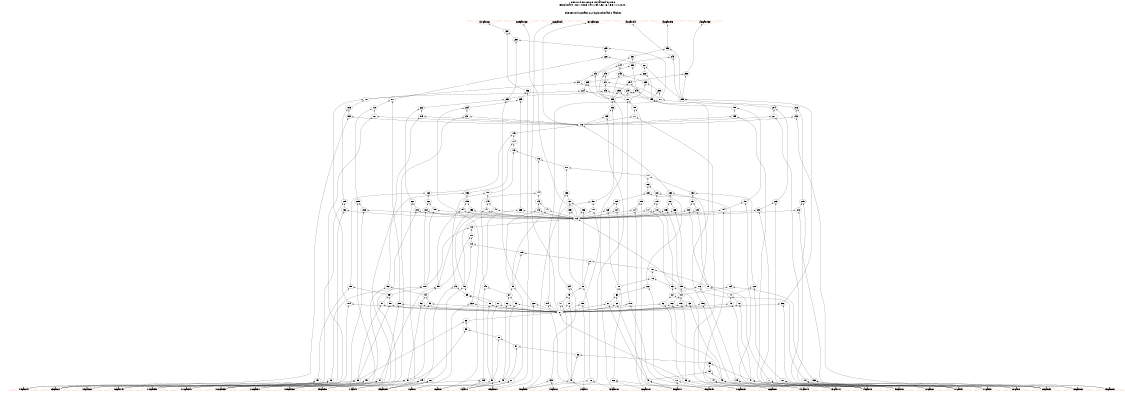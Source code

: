 # Network structure generated by ABC

digraph network {
size = "7.5,10";
center = true;
edge [dir = back];

{
  node [shape = plaintext];
  edge [style = invis];
  LevelTitle1 [label=""];
  LevelTitle2 [label=""];
  Level43 [label = ""];
  Level42 [label = ""];
  Level41 [label = ""];
  Level40 [label = ""];
  Level39 [label = ""];
  Level38 [label = ""];
  Level37 [label = ""];
  Level36 [label = ""];
  Level35 [label = ""];
  Level34 [label = ""];
  Level33 [label = ""];
  Level32 [label = ""];
  Level31 [label = ""];
  Level30 [label = ""];
  Level29 [label = ""];
  Level28 [label = ""];
  Level27 [label = ""];
  Level26 [label = ""];
  Level25 [label = ""];
  Level24 [label = ""];
  Level23 [label = ""];
  Level22 [label = ""];
  Level21 [label = ""];
  Level20 [label = ""];
  Level19 [label = ""];
  Level18 [label = ""];
  Level17 [label = ""];
  Level16 [label = ""];
  Level15 [label = ""];
  Level14 [label = ""];
  Level13 [label = ""];
  Level12 [label = ""];
  Level11 [label = ""];
  Level10 [label = ""];
  Level9 [label = ""];
  Level8 [label = ""];
  Level7 [label = ""];
  Level6 [label = ""];
  Level5 [label = ""];
  Level4 [label = ""];
  Level3 [label = ""];
  Level2 [label = ""];
  Level1 [label = ""];
  Level0 [label = ""];
  LevelTitle1 ->  LevelTitle2 ->  Level43 ->  Level42 ->  Level41 ->  Level40 ->  Level39 ->  Level38 ->  Level37 ->  Level36 ->  Level35 ->  Level34 ->  Level33 ->  Level32 ->  Level31 ->  Level30 ->  Level29 ->  Level28 ->  Level27 ->  Level26 ->  Level25 ->  Level24 ->  Level23 ->  Level22 ->  Level21 ->  Level20 ->  Level19 ->  Level18 ->  Level17 ->  Level16 ->  Level15 ->  Level14 ->  Level13 ->  Level12 ->  Level11 ->  Level10 ->  Level9 ->  Level8 ->  Level7 ->  Level6 ->  Level5 ->  Level4 ->  Level3 ->  Level2 ->  Level1 ->  Level0;
}

{
  rank = same;
  LevelTitle1;
  title1 [shape=plaintext,
          fontsize=20,
          fontname = "Times-Roman",
          label="Network structure visualized by ABC\nBenchmark \"top\". Time was Wed Sep 16 15:31:10 2020. "
         ];
}

{
  rank = same;
  LevelTitle2;
  title2 [shape=plaintext,
          fontsize=18,
          fontname = "Times-Roman",
          label="The network contains 212 logic nodes and 0 latches.\n"
         ];
}

{
  rank = same;
  Level43;
  Node37 [label = "_421gat_188_", shape = invtriangle, color = coral, fillcolor = coral];
  Node38 [label = "_329gat_133_", shape = invtriangle, color = coral, fillcolor = coral];
  Node39 [label = "_223gat_84_", shape = invtriangle, color = coral, fillcolor = coral];
  Node40 [label = "_370gat_163_", shape = invtriangle, color = coral, fillcolor = coral];
  Node41 [label = "_431gat_194_", shape = invtriangle, color = coral, fillcolor = coral];
  Node42 [label = "_432gat_195_", shape = invtriangle, color = coral, fillcolor = coral];
  Node43 [label = "_430gat_193_", shape = invtriangle, color = coral, fillcolor = coral];
}

{
  rank = same;
  Level42;
  Node237 [label = "237\n", shape = ellipse];
}

{
  rank = same;
  Level41;
  Node230 [label = "230\n", shape = ellipse];
}

{
  rank = same;
  Level40;
  Node229 [label = "229\n", shape = ellipse];
  Node252 [label = "252\n", shape = ellipse];
}

{
  rank = same;
  Level39;
  Node228 [label = "228\n", shape = ellipse];
  Node245 [label = "245\n", shape = ellipse];
  Node251 [label = "251\n", shape = ellipse];
}

{
  rank = same;
  Level38;
  Node227 [label = "227\n", shape = ellipse];
  Node244 [label = "244\n", shape = ellipse];
  Node250 [label = "250\n", shape = ellipse];
}

{
  rank = same;
  Level37;
  Node226 [label = "226\n", shape = ellipse];
  Node242 [label = "242\n", shape = ellipse];
  Node243 [label = "243\n", shape = ellipse];
  Node248 [label = "248\n", shape = ellipse];
  Node255 [label = "255\n", shape = ellipse];
}

{
  rank = same;
  Level36;
  Node225 [label = "225\n", shape = ellipse];
  Node239 [label = "239\n", shape = ellipse];
  Node241 [label = "241\n", shape = ellipse];
  Node247 [label = "247\n", shape = ellipse];
  Node254 [label = "254\n", shape = ellipse];
}

{
  rank = same;
  Level35;
  Node224 [label = "224\n", shape = ellipse];
  Node236 [label = "236\n", shape = ellipse];
  Node238 [label = "238\n", shape = ellipse];
  Node240 [label = "240\n", shape = ellipse];
  Node246 [label = "246\n", shape = ellipse];
  Node249 [label = "249\n", shape = ellipse];
  Node253 [label = "253\n", shape = ellipse];
}

{
  rank = same;
  Level34;
  Node181 [label = "181\n", shape = ellipse];
  Node187 [label = "187\n", shape = ellipse];
  Node193 [label = "193\n", shape = ellipse];
  Node199 [label = "199\n", shape = ellipse];
  Node205 [label = "205\n", shape = ellipse];
  Node211 [label = "211\n", shape = ellipse];
  Node217 [label = "217\n", shape = ellipse];
  Node223 [label = "223\n", shape = ellipse];
  Node235 [label = "235\n", shape = ellipse];
}

{
  rank = same;
  Level33;
  Node180 [label = "180\n", shape = ellipse];
  Node186 [label = "186\n", shape = ellipse];
  Node192 [label = "192\n", shape = ellipse];
  Node198 [label = "198\n", shape = ellipse];
  Node204 [label = "204\n", shape = ellipse];
  Node210 [label = "210\n", shape = ellipse];
  Node216 [label = "216\n", shape = ellipse];
  Node222 [label = "222\n", shape = ellipse];
  Node234 [label = "234\n", shape = ellipse];
}

{
  rank = same;
  Level32;
  Node177 [label = "177\n", shape = ellipse];
  Node183 [label = "183\n", shape = ellipse];
  Node189 [label = "189\n", shape = ellipse];
  Node195 [label = "195\n", shape = ellipse];
  Node201 [label = "201\n", shape = ellipse];
  Node207 [label = "207\n", shape = ellipse];
  Node213 [label = "213\n", shape = ellipse];
  Node219 [label = "219\n", shape = ellipse];
  Node231 [label = "231\n", shape = ellipse];
}

{
  rank = same;
  Level31;
  Node176 [label = "176\n", shape = ellipse];
}

{
  rank = same;
  Level30;
  Node175 [label = "175\n", shape = ellipse];
}

{
  rank = same;
  Level29;
  Node174 [label = "174\n", shape = ellipse];
}

{
  rank = same;
  Level28;
  Node173 [label = "173\n", shape = ellipse];
}

{
  rank = same;
  Level27;
  Node172 [label = "172\n", shape = ellipse];
}

{
  rank = same;
  Level26;
  Node171 [label = "171\n", shape = ellipse];
}

{
  rank = same;
  Level25;
  Node170 [label = "170\n", shape = ellipse];
}

{
  rank = same;
  Level24;
  Node169 [label = "169\n", shape = ellipse];
}

{
  rank = same;
  Level23;
  Node120 [label = "120\n", shape = ellipse];
  Node126 [label = "126\n", shape = ellipse];
  Node132 [label = "132\n", shape = ellipse];
  Node138 [label = "138\n", shape = ellipse];
  Node144 [label = "144\n", shape = ellipse];
  Node150 [label = "150\n", shape = ellipse];
  Node156 [label = "156\n", shape = ellipse];
  Node162 [label = "162\n", shape = ellipse];
  Node168 [label = "168\n", shape = ellipse];
}

{
  rank = same;
  Level22;
  Node119 [label = "119\n", shape = ellipse];
  Node125 [label = "125\n", shape = ellipse];
  Node131 [label = "131\n", shape = ellipse];
  Node137 [label = "137\n", shape = ellipse];
  Node143 [label = "143\n", shape = ellipse];
  Node149 [label = "149\n", shape = ellipse];
  Node155 [label = "155\n", shape = ellipse];
  Node161 [label = "161\n", shape = ellipse];
  Node167 [label = "167\n", shape = ellipse];
  Node179 [label = "179\n", shape = ellipse];
  Node185 [label = "185\n", shape = ellipse];
  Node191 [label = "191\n", shape = ellipse];
  Node197 [label = "197\n", shape = ellipse];
  Node203 [label = "203\n", shape = ellipse];
  Node209 [label = "209\n", shape = ellipse];
  Node215 [label = "215\n", shape = ellipse];
  Node221 [label = "221\n", shape = ellipse];
}

{
  rank = same;
  Level21;
  Node114 [label = "114\n", shape = ellipse];
  Node117 [label = "117\n", shape = ellipse];
  Node118 [label = "118\n", shape = ellipse];
  Node123 [label = "123\n", shape = ellipse];
  Node124 [label = "124\n", shape = ellipse];
  Node129 [label = "129\n", shape = ellipse];
  Node130 [label = "130\n", shape = ellipse];
  Node135 [label = "135\n", shape = ellipse];
  Node136 [label = "136\n", shape = ellipse];
  Node141 [label = "141\n", shape = ellipse];
  Node142 [label = "142\n", shape = ellipse];
  Node147 [label = "147\n", shape = ellipse];
  Node148 [label = "148\n", shape = ellipse];
  Node153 [label = "153\n", shape = ellipse];
  Node154 [label = "154\n", shape = ellipse];
  Node159 [label = "159\n", shape = ellipse];
  Node160 [label = "160\n", shape = ellipse];
  Node165 [label = "165\n", shape = ellipse];
  Node166 [label = "166\n", shape = ellipse];
  Node182 [label = "182\n", shape = ellipse];
  Node188 [label = "188\n", shape = ellipse];
  Node194 [label = "194\n", shape = ellipse];
  Node200 [label = "200\n", shape = ellipse];
  Node206 [label = "206\n", shape = ellipse];
  Node212 [label = "212\n", shape = ellipse];
  Node218 [label = "218\n", shape = ellipse];
  Node233 [label = "233\n", shape = ellipse];
}

{
  rank = same;
  Level20;
  Node113 [label = "113\n", shape = ellipse];
}

{
  rank = same;
  Level19;
  Node112 [label = "112\n", shape = ellipse];
}

{
  rank = same;
  Level18;
  Node111 [label = "111\n", shape = ellipse];
}

{
  rank = same;
  Level17;
  Node110 [label = "110\n", shape = ellipse];
}

{
  rank = same;
  Level16;
  Node109 [label = "109\n", shape = ellipse];
}

{
  rank = same;
  Level15;
  Node108 [label = "108\n", shape = ellipse];
}

{
  rank = same;
  Level14;
  Node107 [label = "107\n", shape = ellipse];
}

{
  rank = same;
  Level13;
  Node106 [label = "106\n", shape = ellipse];
}

{
  rank = same;
  Level12;
  Node65 [label = "65\n", shape = ellipse];
  Node70 [label = "70\n", shape = ellipse];
  Node75 [label = "75\n", shape = ellipse];
  Node80 [label = "80\n", shape = ellipse];
  Node85 [label = "85\n", shape = ellipse];
  Node90 [label = "90\n", shape = ellipse];
  Node95 [label = "95\n", shape = ellipse];
  Node100 [label = "100\n", shape = ellipse];
  Node105 [label = "105\n", shape = ellipse];
  Node116 [label = "116\n", shape = ellipse];
  Node122 [label = "122\n", shape = ellipse];
  Node128 [label = "128\n", shape = ellipse];
  Node134 [label = "134\n", shape = ellipse];
  Node140 [label = "140\n", shape = ellipse];
  Node146 [label = "146\n", shape = ellipse];
  Node152 [label = "152\n", shape = ellipse];
  Node158 [label = "158\n", shape = ellipse];
  Node164 [label = "164\n", shape = ellipse];
}

{
  rank = same;
  Level11;
  Node64 [label = "64\n", shape = ellipse];
  Node69 [label = "69\n", shape = ellipse];
  Node74 [label = "74\n", shape = ellipse];
  Node79 [label = "79\n", shape = ellipse];
  Node84 [label = "84\n", shape = ellipse];
  Node89 [label = "89\n", shape = ellipse];
  Node94 [label = "94\n", shape = ellipse];
  Node99 [label = "99\n", shape = ellipse];
  Node104 [label = "104\n", shape = ellipse];
}

{
  rank = same;
  Level10;
  Node62 [label = "62\n", shape = ellipse];
  Node63 [label = "63\n", shape = ellipse];
  Node67 [label = "67\n", shape = ellipse];
  Node68 [label = "68\n", shape = ellipse];
  Node72 [label = "72\n", shape = ellipse];
  Node73 [label = "73\n", shape = ellipse];
  Node77 [label = "77\n", shape = ellipse];
  Node78 [label = "78\n", shape = ellipse];
  Node82 [label = "82\n", shape = ellipse];
  Node83 [label = "83\n", shape = ellipse];
  Node87 [label = "87\n", shape = ellipse];
  Node88 [label = "88\n", shape = ellipse];
  Node92 [label = "92\n", shape = ellipse];
  Node93 [label = "93\n", shape = ellipse];
  Node97 [label = "97\n", shape = ellipse];
  Node98 [label = "98\n", shape = ellipse];
  Node102 [label = "102\n", shape = ellipse];
  Node103 [label = "103\n", shape = ellipse];
  Node178 [label = "178\n", shape = ellipse];
  Node184 [label = "184\n", shape = ellipse];
  Node190 [label = "190\n", shape = ellipse];
  Node196 [label = "196\n", shape = ellipse];
  Node202 [label = "202\n", shape = ellipse];
  Node208 [label = "208\n", shape = ellipse];
  Node214 [label = "214\n", shape = ellipse];
  Node220 [label = "220\n", shape = ellipse];
  Node232 [label = "232\n", shape = ellipse];
}

{
  rank = same;
  Level9;
  Node61 [label = "61\n", shape = ellipse];
}

{
  rank = same;
  Level8;
  Node60 [label = "60\n", shape = ellipse];
}

{
  rank = same;
  Level7;
  Node59 [label = "59\n", shape = ellipse];
}

{
  rank = same;
  Level6;
  Node58 [label = "58\n", shape = ellipse];
}

{
  rank = same;
  Level5;
  Node57 [label = "57\n", shape = ellipse];
}

{
  rank = same;
  Level4;
  Node56 [label = "56\n", shape = ellipse];
}

{
  rank = same;
  Level3;
  Node55 [label = "55\n", shape = ellipse];
}

{
  rank = same;
  Level2;
  Node54 [label = "54\n", shape = ellipse];
}

{
  rank = same;
  Level1;
  Node44 [label = "44\n", shape = ellipse];
  Node45 [label = "45\n", shape = ellipse];
  Node46 [label = "46\n", shape = ellipse];
  Node47 [label = "47\n", shape = ellipse];
  Node48 [label = "48\n", shape = ellipse];
  Node49 [label = "49\n", shape = ellipse];
  Node50 [label = "50\n", shape = ellipse];
  Node51 [label = "51\n", shape = ellipse];
  Node52 [label = "52\n", shape = ellipse];
  Node53 [label = "53\n", shape = ellipse];
  Node66 [label = "66\n", shape = ellipse];
  Node71 [label = "71\n", shape = ellipse];
  Node76 [label = "76\n", shape = ellipse];
  Node81 [label = "81\n", shape = ellipse];
  Node86 [label = "86\n", shape = ellipse];
  Node91 [label = "91\n", shape = ellipse];
  Node96 [label = "96\n", shape = ellipse];
  Node101 [label = "101\n", shape = ellipse];
  Node115 [label = "115\n", shape = ellipse];
  Node121 [label = "121\n", shape = ellipse];
  Node127 [label = "127\n", shape = ellipse];
  Node133 [label = "133\n", shape = ellipse];
  Node139 [label = "139\n", shape = ellipse];
  Node145 [label = "145\n", shape = ellipse];
  Node151 [label = "151\n", shape = ellipse];
  Node157 [label = "157\n", shape = ellipse];
  Node163 [label = "163\n", shape = ellipse];
}

{
  rank = same;
  Level0;
  Node1 [label = "_1gat_0_", shape = triangle, color = coral, fillcolor = coral];
  Node2 [label = "_11gat_3_", shape = triangle, color = coral, fillcolor = coral];
  Node3 [label = "_17gat_5_", shape = triangle, color = coral, fillcolor = coral];
  Node4 [label = "_95gat_29_", shape = triangle, color = coral, fillcolor = coral];
  Node5 [label = "_112gat_34_", shape = triangle, color = coral, fillcolor = coral];
  Node6 [label = "_4gat_1_", shape = triangle, color = coral, fillcolor = coral];
  Node7 [label = "_30gat_9_", shape = triangle, color = coral, fillcolor = coral];
  Node8 [label = "_27gat_8_", shape = triangle, color = coral, fillcolor = coral];
  Node9 [label = "_8gat_2_", shape = triangle, color = coral, fillcolor = coral];
  Node10 [label = "_40gat_12_", shape = triangle, color = coral, fillcolor = coral];
  Node11 [label = "_47gat_14_", shape = triangle, color = coral, fillcolor = coral];
  Node12 [label = "_69gat_21_", shape = triangle, color = coral, fillcolor = coral];
  Node13 [label = "_73gat_22_", shape = triangle, color = coral, fillcolor = coral];
  Node14 [label = "_89gat_27_", shape = triangle, color = coral, fillcolor = coral];
  Node15 [label = "_53gat_16_", shape = triangle, color = coral, fillcolor = coral];
  Node16 [label = "_115gat_35_", shape = triangle, color = coral, fillcolor = coral];
  Node17 [label = "_37gat_11_", shape = triangle, color = coral, fillcolor = coral];
  Node18 [label = "_63gat_19_", shape = triangle, color = coral, fillcolor = coral];
  Node19 [label = "_99gat_30_", shape = triangle, color = coral, fillcolor = coral];
  Node20 [label = "_79gat_24_", shape = triangle, color = coral, fillcolor = coral];
  Node21 [label = "_14gat_4_", shape = triangle, color = coral, fillcolor = coral];
  Node22 [label = "_102gat_31_", shape = triangle, color = coral, fillcolor = coral];
  Node23 [label = "_24gat_7_", shape = triangle, color = coral, fillcolor = coral];
  Node24 [label = "_82gat_25_", shape = triangle, color = coral, fillcolor = coral];
  Node25 [label = "_66gat_20_", shape = triangle, color = coral, fillcolor = coral];
  Node26 [label = "_43gat_13_", shape = triangle, color = coral, fillcolor = coral];
  Node27 [label = "_92gat_28_", shape = triangle, color = coral, fillcolor = coral];
  Node28 [label = "_76gat_23_", shape = triangle, color = coral, fillcolor = coral];
  Node29 [label = "_86gat_26_", shape = triangle, color = coral, fillcolor = coral];
  Node30 [label = "_50gat_15_", shape = triangle, color = coral, fillcolor = coral];
  Node31 [label = "_108gat_33_", shape = triangle, color = coral, fillcolor = coral];
  Node32 [label = "_21gat_6_", shape = triangle, color = coral, fillcolor = coral];
  Node33 [label = "_60gat_18_", shape = triangle, color = coral, fillcolor = coral];
  Node34 [label = "_56gat_17_", shape = triangle, color = coral, fillcolor = coral];
  Node35 [label = "_105gat_32_", shape = triangle, color = coral, fillcolor = coral];
  Node36 [label = "_34gat_10_", shape = triangle, color = coral, fillcolor = coral];
}

title1 -> title2 [style = invis];
title2 -> Node37 [style = invis];
title2 -> Node38 [style = invis];
title2 -> Node39 [style = invis];
title2 -> Node40 [style = invis];
title2 -> Node41 [style = invis];
title2 -> Node42 [style = invis];
title2 -> Node43 [style = invis];
Node37 -> Node38 [style = invis];
Node38 -> Node39 [style = invis];
Node39 -> Node40 [style = invis];
Node40 -> Node41 [style = invis];
Node41 -> Node42 [style = invis];
Node42 -> Node43 [style = invis];
Node37 -> Node237 [style = solid];
Node38 -> Node113 [style = solid];
Node39 -> Node61 [style = solid];
Node40 -> Node176 [style = solid];
Node41 -> Node245 [style = solid];
Node42 -> Node252 [style = solid];
Node43 -> Node255 [style = solid];
Node44 -> Node11 [style = solid];
Node44 -> Node26 [style = solid];
Node45 -> Node17 [style = solid];
Node45 -> Node26 [style = solid];
Node46 -> Node30 [style = solid];
Node46 -> Node34 [style = solid];
Node47 -> Node2 [style = solid];
Node47 -> Node3 [style = solid];
Node48 -> Node7 [style = solid];
Node48 -> Node23 [style = solid];
Node49 -> Node1 [style = solid];
Node49 -> Node6 [style = solid];
Node50 -> Node4 [style = solid];
Node50 -> Node14 [style = solid];
Node51 -> Node22 [style = solid];
Node51 -> Node31 [style = solid];
Node52 -> Node12 [style = solid];
Node52 -> Node18 [style = solid];
Node53 -> Node24 [style = solid];
Node53 -> Node28 [style = solid];
Node54 -> Node45 [style = solid];
Node54 -> Node46 [style = solid];
Node55 -> Node47 [style = solid];
Node55 -> Node54 [style = solid];
Node56 -> Node48 [style = solid];
Node56 -> Node55 [style = solid];
Node57 -> Node49 [style = solid];
Node57 -> Node56 [style = solid];
Node58 -> Node50 [style = solid];
Node58 -> Node57 [style = solid];
Node59 -> Node51 [style = solid];
Node59 -> Node58 [style = solid];
Node60 -> Node52 [style = solid];
Node60 -> Node59 [style = solid];
Node61 -> Node53 [style = solid];
Node61 -> Node60 [style = solid];
Node62 -> Node45 [style = solid];
Node62 -> Node61 [style = solid];
Node63 -> Node45 [style = solid];
Node63 -> Node61 [style = solid];
Node64 -> Node62 [style = solid];
Node64 -> Node63 [style = solid];
Node65 -> Node44 [style = solid];
Node65 -> Node64 [style = solid];
Node66 -> Node33 [style = solid];
Node66 -> Node34 [style = solid];
Node67 -> Node46 [style = solid];
Node67 -> Node61 [style = solid];
Node68 -> Node46 [style = solid];
Node68 -> Node61 [style = solid];
Node69 -> Node67 [style = solid];
Node69 -> Node68 [style = solid];
Node70 -> Node66 [style = solid];
Node70 -> Node69 [style = solid];
Node71 -> Node3 [style = solid];
Node71 -> Node32 [style = solid];
Node72 -> Node47 [style = solid];
Node72 -> Node61 [style = solid];
Node73 -> Node47 [style = solid];
Node73 -> Node61 [style = solid];
Node74 -> Node72 [style = solid];
Node74 -> Node73 [style = solid];
Node75 -> Node71 [style = solid];
Node75 -> Node74 [style = solid];
Node76 -> Node7 [style = solid];
Node76 -> Node36 [style = solid];
Node77 -> Node48 [style = solid];
Node77 -> Node61 [style = solid];
Node78 -> Node48 [style = solid];
Node78 -> Node61 [style = solid];
Node79 -> Node77 [style = solid];
Node79 -> Node78 [style = solid];
Node80 -> Node76 [style = solid];
Node80 -> Node79 [style = solid];
Node81 -> Node6 [style = solid];
Node81 -> Node9 [style = solid];
Node82 -> Node49 [style = solid];
Node82 -> Node61 [style = solid];
Node83 -> Node49 [style = solid];
Node83 -> Node61 [style = solid];
Node84 -> Node82 [style = solid];
Node84 -> Node83 [style = solid];
Node85 -> Node81 [style = solid];
Node85 -> Node84 [style = solid];
Node86 -> Node4 [style = solid];
Node86 -> Node19 [style = solid];
Node87 -> Node50 [style = solid];
Node87 -> Node61 [style = solid];
Node88 -> Node50 [style = solid];
Node88 -> Node61 [style = solid];
Node89 -> Node87 [style = solid];
Node89 -> Node88 [style = solid];
Node90 -> Node86 [style = solid];
Node90 -> Node89 [style = solid];
Node91 -> Node5 [style = solid];
Node91 -> Node31 [style = solid];
Node92 -> Node51 [style = solid];
Node92 -> Node61 [style = solid];
Node93 -> Node51 [style = solid];
Node93 -> Node61 [style = solid];
Node94 -> Node92 [style = solid];
Node94 -> Node93 [style = solid];
Node95 -> Node91 [style = solid];
Node95 -> Node94 [style = solid];
Node96 -> Node12 [style = solid];
Node96 -> Node13 [style = solid];
Node97 -> Node52 [style = solid];
Node97 -> Node61 [style = solid];
Node98 -> Node52 [style = solid];
Node98 -> Node61 [style = solid];
Node99 -> Node97 [style = solid];
Node99 -> Node98 [style = solid];
Node100 -> Node96 [style = solid];
Node100 -> Node99 [style = solid];
Node101 -> Node24 [style = solid];
Node101 -> Node29 [style = solid];
Node102 -> Node53 [style = solid];
Node102 -> Node61 [style = solid];
Node103 -> Node53 [style = solid];
Node103 -> Node61 [style = solid];
Node104 -> Node102 [style = solid];
Node104 -> Node103 [style = solid];
Node105 -> Node101 [style = solid];
Node105 -> Node104 [style = solid];
Node106 -> Node65 [style = solid];
Node106 -> Node70 [style = solid];
Node107 -> Node75 [style = solid];
Node107 -> Node106 [style = solid];
Node108 -> Node80 [style = solid];
Node108 -> Node107 [style = solid];
Node109 -> Node85 [style = solid];
Node109 -> Node108 [style = solid];
Node110 -> Node90 [style = solid];
Node110 -> Node109 [style = solid];
Node111 -> Node95 [style = solid];
Node111 -> Node110 [style = solid];
Node112 -> Node100 [style = solid];
Node112 -> Node111 [style = solid];
Node113 -> Node105 [style = solid];
Node113 -> Node112 [style = solid];
Node114 -> Node33 [style = solid];
Node114 -> Node113 [style = solid];
Node115 -> Node15 [style = solid];
Node115 -> Node26 [style = solid];
Node116 -> Node64 [style = solid];
Node116 -> Node115 [style = solid];
Node117 -> Node65 [style = solid];
Node117 -> Node113 [style = solid];
Node118 -> Node65 [style = solid];
Node118 -> Node113 [style = solid];
Node119 -> Node117 [style = solid];
Node119 -> Node118 [style = solid];
Node120 -> Node116 [style = solid];
Node120 -> Node119 [style = solid];
Node121 -> Node25 [style = solid];
Node121 -> Node34 [style = solid];
Node122 -> Node69 [style = solid];
Node122 -> Node121 [style = solid];
Node123 -> Node70 [style = solid];
Node123 -> Node113 [style = solid];
Node124 -> Node70 [style = solid];
Node124 -> Node113 [style = solid];
Node125 -> Node123 [style = solid];
Node125 -> Node124 [style = solid];
Node126 -> Node122 [style = solid];
Node126 -> Node125 [style = solid];
Node127 -> Node3 [style = solid];
Node127 -> Node8 [style = solid];
Node128 -> Node74 [style = solid];
Node128 -> Node127 [style = solid];
Node129 -> Node75 [style = solid];
Node129 -> Node113 [style = solid];
Node130 -> Node75 [style = solid];
Node130 -> Node113 [style = solid];
Node131 -> Node129 [style = solid];
Node131 -> Node130 [style = solid];
Node132 -> Node128 [style = solid];
Node132 -> Node131 [style = solid];
Node133 -> Node7 [style = solid];
Node133 -> Node10 [style = solid];
Node134 -> Node79 [style = solid];
Node134 -> Node133 [style = solid];
Node135 -> Node80 [style = solid];
Node135 -> Node113 [style = solid];
Node136 -> Node80 [style = solid];
Node136 -> Node113 [style = solid];
Node137 -> Node135 [style = solid];
Node137 -> Node136 [style = solid];
Node138 -> Node134 [style = solid];
Node138 -> Node137 [style = solid];
Node139 -> Node6 [style = solid];
Node139 -> Node21 [style = solid];
Node140 -> Node84 [style = solid];
Node140 -> Node139 [style = solid];
Node141 -> Node85 [style = solid];
Node141 -> Node113 [style = solid];
Node142 -> Node85 [style = solid];
Node142 -> Node113 [style = solid];
Node143 -> Node141 [style = solid];
Node143 -> Node142 [style = solid];
Node144 -> Node140 [style = solid];
Node144 -> Node143 [style = solid];
Node145 -> Node4 [style = solid];
Node145 -> Node35 [style = solid];
Node146 -> Node89 [style = solid];
Node146 -> Node145 [style = solid];
Node147 -> Node90 [style = solid];
Node147 -> Node113 [style = solid];
Node148 -> Node90 [style = solid];
Node148 -> Node113 [style = solid];
Node149 -> Node147 [style = solid];
Node149 -> Node148 [style = solid];
Node150 -> Node146 [style = solid];
Node150 -> Node149 [style = solid];
Node151 -> Node16 [style = solid];
Node151 -> Node31 [style = solid];
Node152 -> Node94 [style = solid];
Node152 -> Node151 [style = solid];
Node153 -> Node95 [style = solid];
Node153 -> Node113 [style = solid];
Node154 -> Node95 [style = solid];
Node154 -> Node113 [style = solid];
Node155 -> Node153 [style = solid];
Node155 -> Node154 [style = solid];
Node156 -> Node152 [style = solid];
Node156 -> Node155 [style = solid];
Node157 -> Node12 [style = solid];
Node157 -> Node20 [style = solid];
Node158 -> Node99 [style = solid];
Node158 -> Node157 [style = solid];
Node159 -> Node100 [style = solid];
Node159 -> Node113 [style = solid];
Node160 -> Node100 [style = solid];
Node160 -> Node113 [style = solid];
Node161 -> Node159 [style = solid];
Node161 -> Node160 [style = solid];
Node162 -> Node158 [style = solid];
Node162 -> Node161 [style = solid];
Node163 -> Node24 [style = solid];
Node163 -> Node27 [style = solid];
Node164 -> Node104 [style = solid];
Node164 -> Node163 [style = solid];
Node165 -> Node105 [style = solid];
Node165 -> Node113 [style = solid];
Node166 -> Node105 [style = solid];
Node166 -> Node113 [style = solid];
Node167 -> Node165 [style = solid];
Node167 -> Node166 [style = solid];
Node168 -> Node164 [style = solid];
Node168 -> Node167 [style = solid];
Node169 -> Node120 [style = solid];
Node169 -> Node126 [style = solid];
Node170 -> Node132 [style = solid];
Node170 -> Node169 [style = solid];
Node171 -> Node138 [style = solid];
Node171 -> Node170 [style = solid];
Node172 -> Node144 [style = solid];
Node172 -> Node171 [style = solid];
Node173 -> Node150 [style = solid];
Node173 -> Node172 [style = solid];
Node174 -> Node156 [style = solid];
Node174 -> Node173 [style = solid];
Node175 -> Node162 [style = solid];
Node175 -> Node174 [style = solid];
Node176 -> Node168 [style = solid];
Node176 -> Node175 [style = solid];
Node177 -> Node25 [style = solid];
Node177 -> Node176 [style = solid];
Node178 -> Node30 [style = solid];
Node178 -> Node61 [style = solid];
Node179 -> Node34 [style = solid];
Node179 -> Node114 [style = solid];
Node180 -> Node177 [style = solid];
Node180 -> Node179 [style = solid];
Node181 -> Node178 [style = solid];
Node181 -> Node180 [style = solid];
Node182 -> Node13 [style = solid];
Node182 -> Node113 [style = solid];
Node183 -> Node20 [style = solid];
Node183 -> Node176 [style = solid];
Node184 -> Node18 [style = solid];
Node184 -> Node61 [style = solid];
Node185 -> Node12 [style = solid];
Node185 -> Node182 [style = solid];
Node186 -> Node183 [style = solid];
Node186 -> Node185 [style = solid];
Node187 -> Node184 [style = solid];
Node187 -> Node186 [style = solid];
Node188 -> Node36 [style = solid];
Node188 -> Node113 [style = solid];
Node189 -> Node10 [style = solid];
Node189 -> Node176 [style = solid];
Node190 -> Node23 [style = solid];
Node190 -> Node61 [style = solid];
Node191 -> Node7 [style = solid];
Node191 -> Node188 [style = solid];
Node192 -> Node189 [style = solid];
Node192 -> Node191 [style = solid];
Node193 -> Node190 [style = solid];
Node193 -> Node192 [style = solid];
Node194 -> Node11 [style = solid];
Node194 -> Node113 [style = solid];
Node195 -> Node15 [style = solid];
Node195 -> Node176 [style = solid];
Node196 -> Node17 [style = solid];
Node196 -> Node61 [style = solid];
Node197 -> Node26 [style = solid];
Node197 -> Node194 [style = solid];
Node198 -> Node195 [style = solid];
Node198 -> Node197 [style = solid];
Node199 -> Node196 [style = solid];
Node199 -> Node198 [style = solid];
Node200 -> Node32 [style = solid];
Node200 -> Node113 [style = solid];
Node201 -> Node8 [style = solid];
Node201 -> Node176 [style = solid];
Node202 -> Node2 [style = solid];
Node202 -> Node61 [style = solid];
Node203 -> Node3 [style = solid];
Node203 -> Node200 [style = solid];
Node204 -> Node201 [style = solid];
Node204 -> Node203 [style = solid];
Node205 -> Node202 [style = solid];
Node205 -> Node204 [style = solid];
Node206 -> Node5 [style = solid];
Node206 -> Node113 [style = solid];
Node207 -> Node16 [style = solid];
Node207 -> Node176 [style = solid];
Node208 -> Node22 [style = solid];
Node208 -> Node61 [style = solid];
Node209 -> Node31 [style = solid];
Node209 -> Node206 [style = solid];
Node210 -> Node207 [style = solid];
Node210 -> Node209 [style = solid];
Node211 -> Node208 [style = solid];
Node211 -> Node210 [style = solid];
Node212 -> Node29 [style = solid];
Node212 -> Node113 [style = solid];
Node213 -> Node27 [style = solid];
Node213 -> Node176 [style = solid];
Node214 -> Node28 [style = solid];
Node214 -> Node61 [style = solid];
Node215 -> Node24 [style = solid];
Node215 -> Node212 [style = solid];
Node216 -> Node213 [style = solid];
Node216 -> Node215 [style = solid];
Node217 -> Node214 [style = solid];
Node217 -> Node216 [style = solid];
Node218 -> Node19 [style = solid];
Node218 -> Node113 [style = solid];
Node219 -> Node35 [style = solid];
Node219 -> Node176 [style = solid];
Node220 -> Node14 [style = solid];
Node220 -> Node61 [style = solid];
Node221 -> Node4 [style = solid];
Node221 -> Node218 [style = solid];
Node222 -> Node219 [style = solid];
Node222 -> Node221 [style = solid];
Node223 -> Node220 [style = solid];
Node223 -> Node222 [style = solid];
Node224 -> Node181 [style = solid];
Node224 -> Node187 [style = solid];
Node225 -> Node193 [style = solid];
Node225 -> Node224 [style = solid];
Node226 -> Node199 [style = solid];
Node226 -> Node225 [style = solid];
Node227 -> Node205 [style = solid];
Node227 -> Node226 [style = solid];
Node228 -> Node211 [style = solid];
Node228 -> Node227 [style = solid];
Node229 -> Node217 [style = solid];
Node229 -> Node228 [style = solid];
Node230 -> Node223 [style = solid];
Node230 -> Node229 [style = solid];
Node231 -> Node21 [style = solid];
Node231 -> Node176 [style = solid];
Node232 -> Node1 [style = solid];
Node232 -> Node61 [style = solid];
Node233 -> Node9 [style = solid];
Node233 -> Node113 [style = solid];
Node234 -> Node231 [style = solid];
Node234 -> Node232 [style = solid];
Node235 -> Node233 [style = solid];
Node235 -> Node234 [style = solid];
Node236 -> Node6 [style = solid];
Node236 -> Node235 [style = solid];
Node237 -> Node230 [style = solid];
Node237 -> Node236 [style = solid];
Node238 -> Node199 [style = solid];
Node238 -> Node217 [style = solid];
Node239 -> Node181 [style = solid];
Node239 -> Node238 [style = solid];
Node240 -> Node181 [style = solid];
Node240 -> Node199 [style = solid];
Node241 -> Node187 [style = solid];
Node241 -> Node240 [style = solid];
Node242 -> Node193 [style = solid];
Node242 -> Node241 [style = solid];
Node243 -> Node193 [style = solid];
Node243 -> Node239 [style = solid];
Node244 -> Node242 [style = solid];
Node244 -> Node243 [style = solid];
Node245 -> Node205 [style = solid];
Node245 -> Node244 [style = solid];
Node246 -> Node199 [style = solid];
Node246 -> Node223 [style = solid];
Node247 -> Node217 [style = solid];
Node247 -> Node246 [style = solid];
Node248 -> Node193 [style = solid];
Node248 -> Node247 [style = solid];
Node249 -> Node193 [style = solid];
Node249 -> Node199 [style = solid];
Node250 -> Node248 [style = solid];
Node250 -> Node249 [style = solid];
Node251 -> Node242 [style = solid];
Node251 -> Node250 [style = solid];
Node252 -> Node205 [style = solid];
Node252 -> Node251 [style = solid];
Node253 -> Node181 [style = solid];
Node253 -> Node193 [style = solid];
Node254 -> Node249 [style = solid];
Node254 -> Node253 [style = solid];
Node255 -> Node205 [style = solid];
Node255 -> Node254 [style = solid];
}

